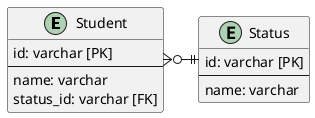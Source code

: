 ・課題1
  ・「中退」など新規ステータスが追加された場合、制約の修正が必要

・課題2
@startuml

entity "Student" as student {
    id: varchar [PK]
    --
    name: varchar
    status_id: varchar [FK]
}

entity "Status" as status {
    id: varchar [PK]
    --
    name: varchar
}

student }o-ri-|| status

@enduml

・課題3
  ・社員を管理するテーブルで、
    「在職」「退職」「休職」などのステータスがある場合
  ・性別を「男」「女」「不明」などを設定する

参考
SQLアンチパターン
10章 サーティワンフレーバー
